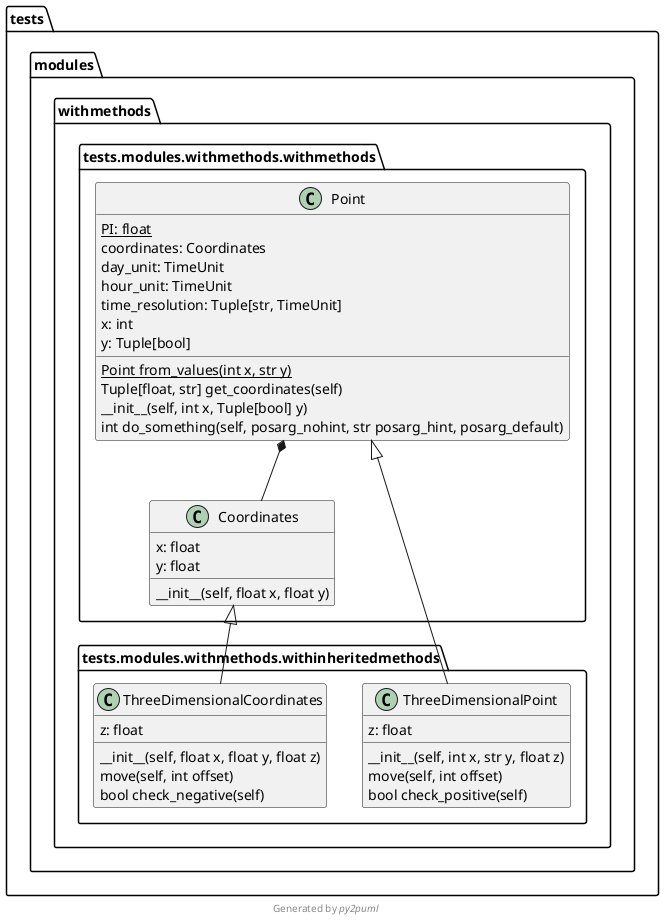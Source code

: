 @startuml tests.modules.withmethods
namespace tests.modules.withmethods {
  namespace withinheritedmethods {}
  namespace withmethods {}
}
class tests.modules.withmethods.withinheritedmethods.ThreeDimensionalPoint {
  z: float
  __init__(self, int x, str y, float z)
  move(self, int offset)
  bool check_positive(self)
}
class tests.modules.withmethods.withinheritedmethods.ThreeDimensionalCoordinates {
  z: float
  __init__(self, float x, float y, float z)
  move(self, int offset)
  bool check_negative(self)
}
class tests.modules.withmethods.withmethods.Coordinates {
  x: float
  y: float
  __init__(self, float x, float y)
}
class tests.modules.withmethods.withmethods.Point {
  PI: float {static}
  coordinates: Coordinates
  day_unit: TimeUnit
  hour_unit: TimeUnit
  time_resolution: Tuple[str, TimeUnit]
  x: int
  y: Tuple[bool]
  {static} Point from_values(int x, str y)
  Tuple[float, str] get_coordinates(self)
  __init__(self, int x, Tuple[bool] y)
  int do_something(self, posarg_nohint, str posarg_hint, posarg_default)
}
tests.modules.withmethods.withmethods.Point *-- tests.modules.withmethods.withmethods.Coordinates
tests.modules.withmethods.withmethods.Point <|-- tests.modules.withmethods.withinheritedmethods.ThreeDimensionalPoint
tests.modules.withmethods.withmethods.Coordinates <|-- tests.modules.withmethods.withinheritedmethods.ThreeDimensionalCoordinates
footer Generated by //py2puml//
@enduml
